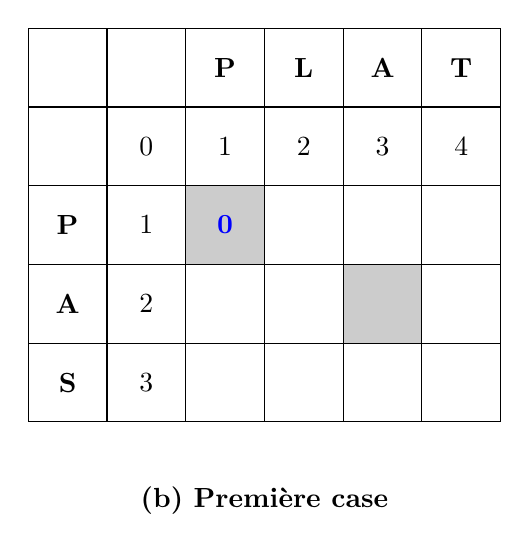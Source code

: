 \begin{tikzpicture}

% Lettres communes
\fill[black!20] (1,-1) rectangle ++(1,1);
\fill[black!20] (3,-2) rectangle ++(1,1);

% Grille
\draw (-1,2) grid ++(6,-5);

% Mot 1
\node at (-0.5,-0.5) {\bf P};
\node at (-0.5,-1.5) {\bf A};
\node at (-0.5,-2.5) {\bf S};

% Mot 2
\node at (1.5,1.5) {\bf P};
\node at (2.5,1.5) {\bf L};
\node at (3.5,1.5) {\bf A};
\node at (4.5,1.5) {\bf T};


% Initialisation
\foreach \i in {0,...,4}{
  \node at (\i+0.5,0.5) {$\i$};
}
\foreach \i in {1,...,3}{
  \node at (0.5,-\i+0.5) {$\i$};
}


% Cases intÃÂÃÂ©rieurs

% Ligne 1
\node[blue] at (1.5,-0.5) {$\mathbf{\mathbf{0}}$};


\node at (2,-4) {\bf (b) Premi\`ere case};


\end{tikzpicture}
